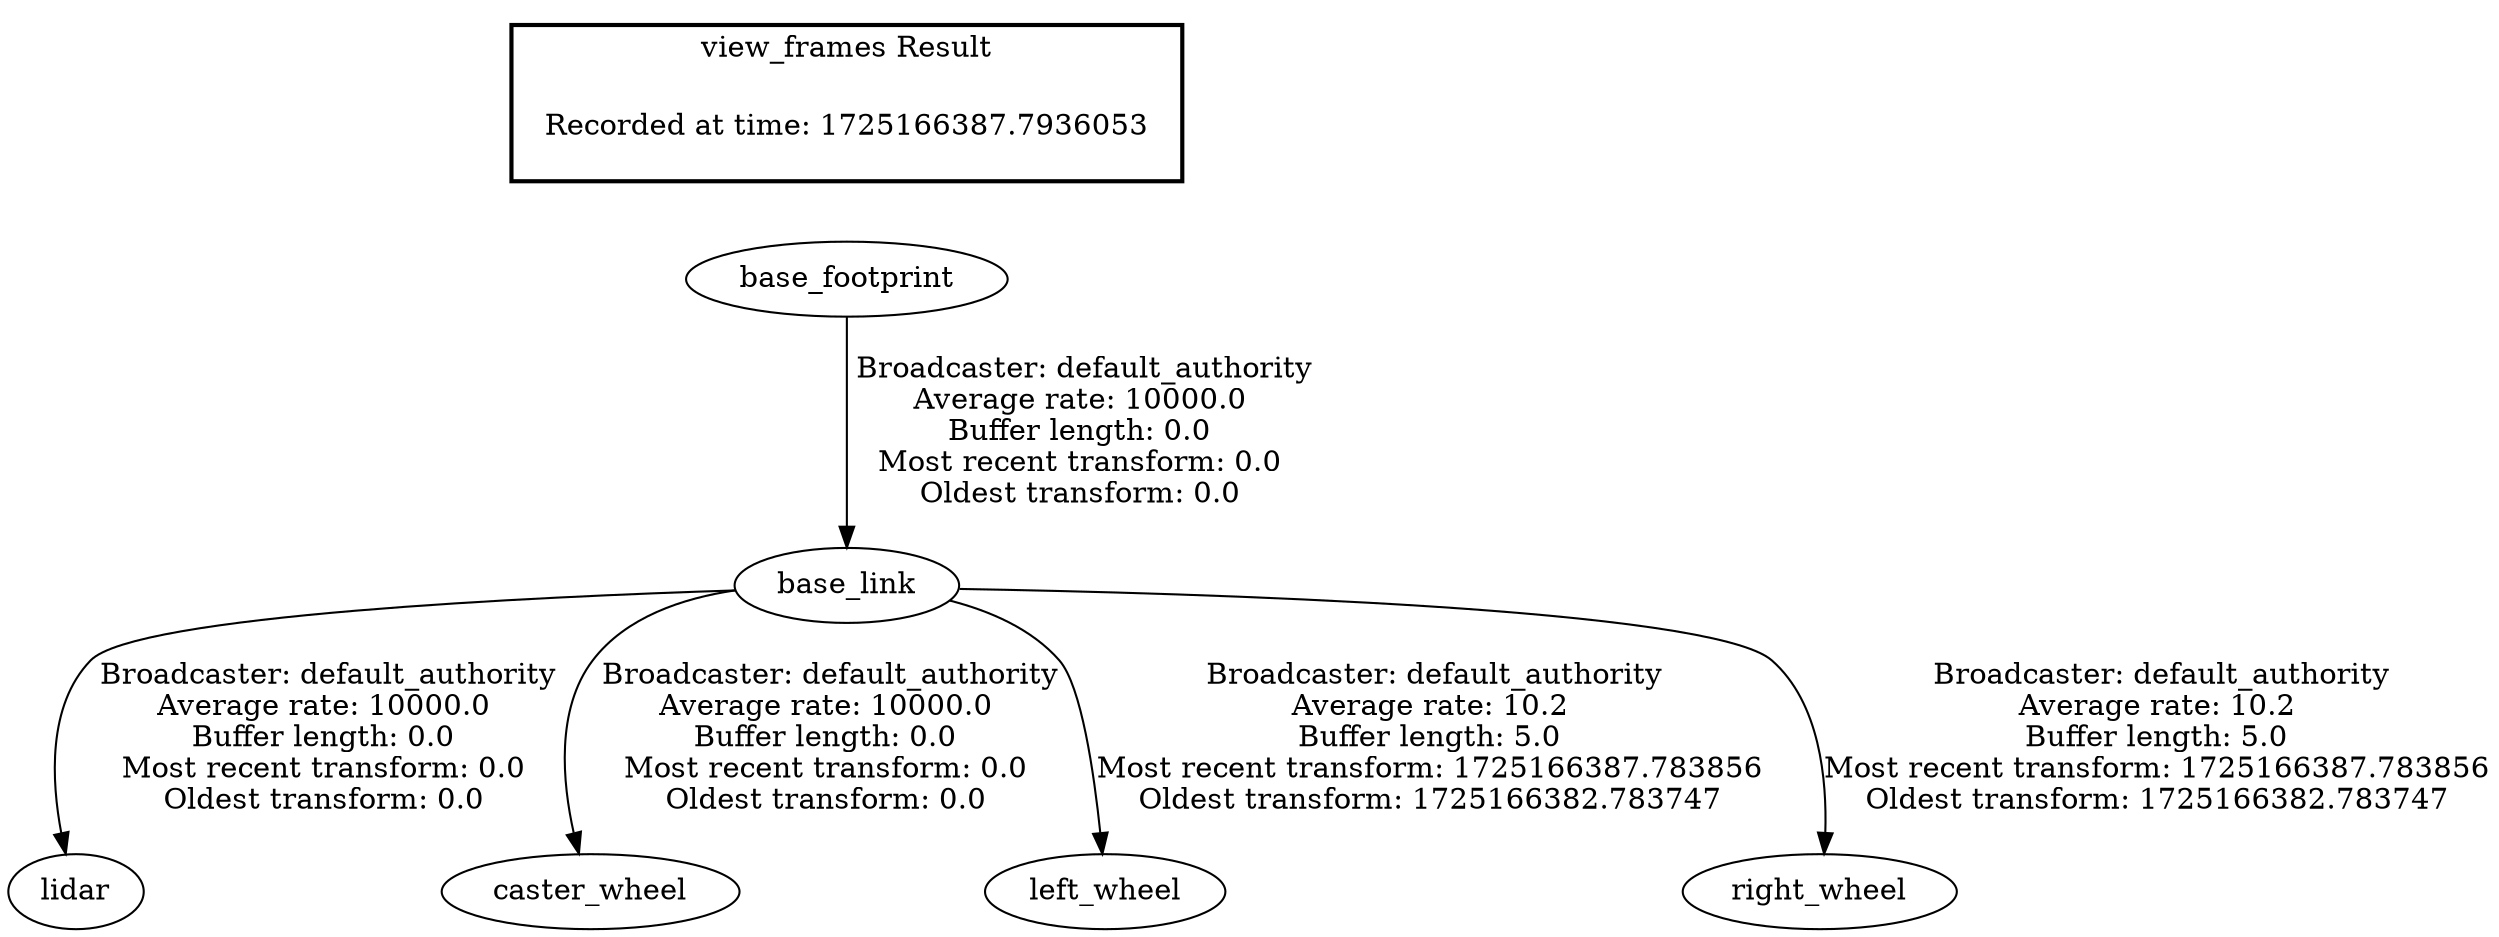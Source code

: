 digraph G {
"base_footprint" -> "base_link"[label=" Broadcaster: default_authority\nAverage rate: 10000.0\nBuffer length: 0.0\nMost recent transform: 0.0\nOldest transform: 0.0\n"];
"base_link" -> "lidar"[label=" Broadcaster: default_authority\nAverage rate: 10000.0\nBuffer length: 0.0\nMost recent transform: 0.0\nOldest transform: 0.0\n"];
"base_link" -> "caster_wheel"[label=" Broadcaster: default_authority\nAverage rate: 10000.0\nBuffer length: 0.0\nMost recent transform: 0.0\nOldest transform: 0.0\n"];
"base_link" -> "left_wheel"[label=" Broadcaster: default_authority\nAverage rate: 10.2\nBuffer length: 5.0\nMost recent transform: 1725166387.783856\nOldest transform: 1725166382.783747\n"];
"base_link" -> "right_wheel"[label=" Broadcaster: default_authority\nAverage rate: 10.2\nBuffer length: 5.0\nMost recent transform: 1725166387.783856\nOldest transform: 1725166382.783747\n"];
edge [style=invis];
 subgraph cluster_legend { style=bold; color=black; label ="view_frames Result";
"Recorded at time: 1725166387.7936053"[ shape=plaintext ] ;
}->"base_footprint";
}